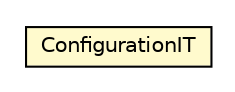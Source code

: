#!/usr/local/bin/dot
#
# Class diagram 
# Generated by UMLGraph version R5_6-24-gf6e263 (http://www.umlgraph.org/)
#

digraph G {
	edge [fontname="Helvetica",fontsize=10,labelfontname="Helvetica",labelfontsize=10];
	node [fontname="Helvetica",fontsize=10,shape=plaintext];
	nodesep=0.25;
	ranksep=0.5;
	// net.trajano.auth.test.ConfigurationIT
	c46 [label=<<table title="net.trajano.auth.test.ConfigurationIT" border="0" cellborder="1" cellspacing="0" cellpadding="2" port="p" bgcolor="lemonChiffon" href="./ConfigurationIT.html">
		<tr><td><table border="0" cellspacing="0" cellpadding="1">
<tr><td align="center" balign="center"> ConfigurationIT </td></tr>
		</table></td></tr>
		</table>>, URL="./ConfigurationIT.html", fontname="Helvetica", fontcolor="black", fontsize=10.0];
}

